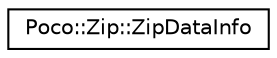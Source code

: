 digraph "Graphical Class Hierarchy"
{
 // LATEX_PDF_SIZE
  edge [fontname="Helvetica",fontsize="10",labelfontname="Helvetica",labelfontsize="10"];
  node [fontname="Helvetica",fontsize="10",shape=record];
  rankdir="LR";
  Node0 [label="Poco::Zip::ZipDataInfo",height=0.2,width=0.4,color="black", fillcolor="white", style="filled",URL="$classPoco_1_1Zip_1_1ZipDataInfo.html",tooltip="A ZipDataInfo stores a Zip data descriptor."];
}
